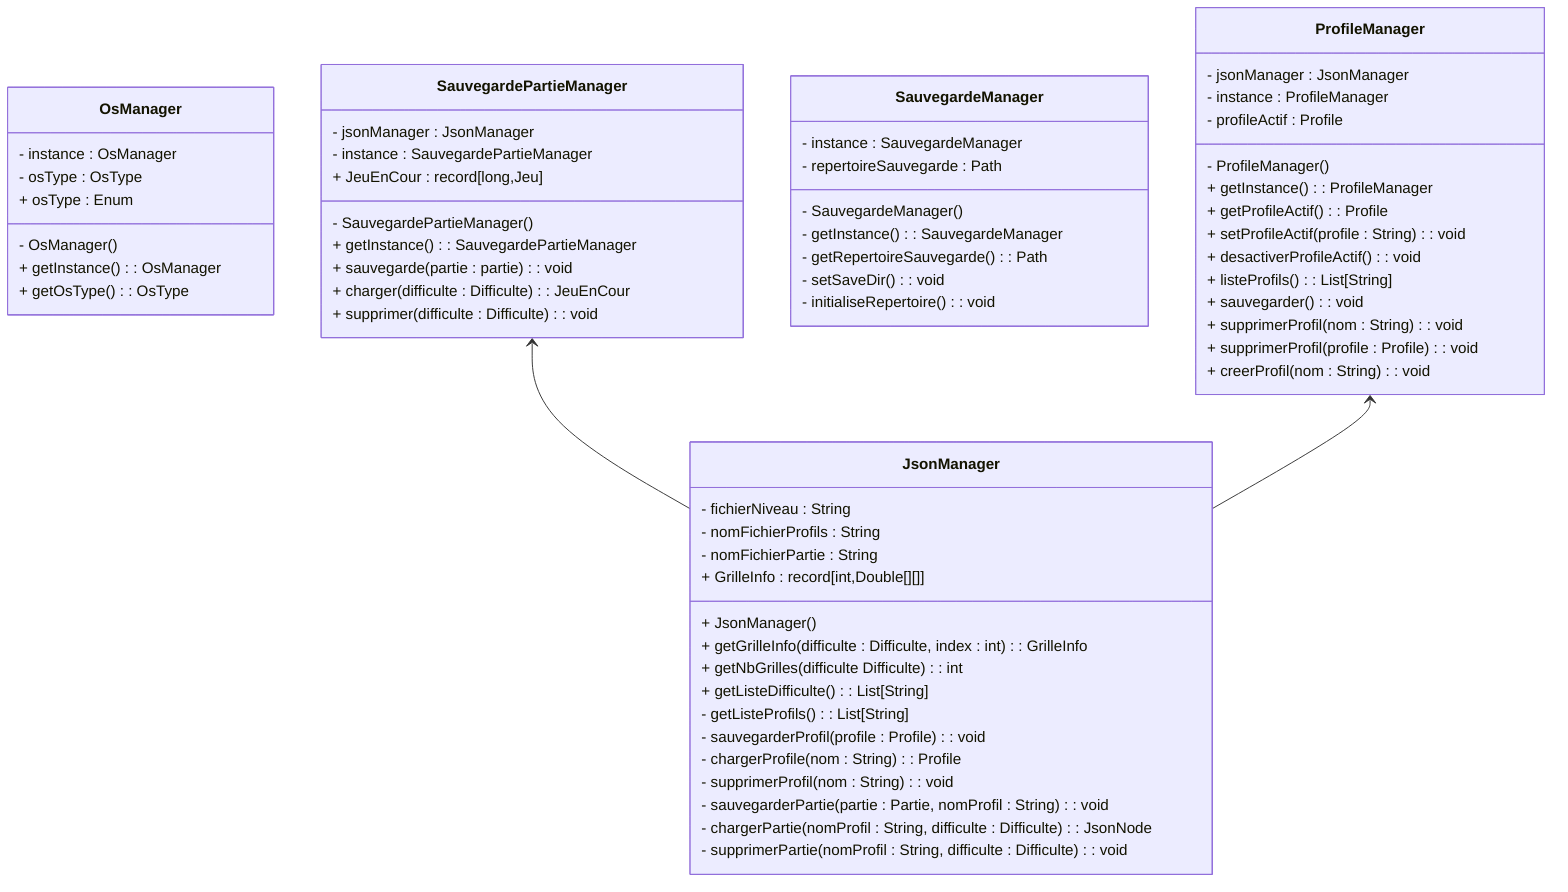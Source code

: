 classDiagram
direction TB
    class JsonManager{
        - fichierNiveau : String
        - nomFichierProfils : String
        - nomFichierPartie : String
        + GrilleInfo : record[int,Double[][]]
        + JsonManager()
        + getGrilleInfo(difficulte : Difficulte, index : int) : GrilleInfo
        + getNbGrilles(difficulte Difficulte) : int
        + getListeDifficulte() : List[String]
        - getListeProfils() : List[String]
        - sauvegarderProfil(profile : Profile) : void
        - chargerProfile(nom : String) : Profile
        - supprimerProfil(nom : String) : void
        - sauvegarderPartie(partie : Partie, nomProfil : String) : void
        - chargerPartie(nomProfil : String, difficulte : Difficulte) : JsonNode
        - supprimerPartie(nomProfil : String, difficulte : Difficulte) : void
    }

    class OsManager{
        - instance : OsManager
        - osType : OsType
        + osType : Enum
        - OsManager()
        + getInstance() : OsManager
        + getOsType() : OsType
    }

    class ProfileManager{
        - jsonManager : JsonManager
        - instance : ProfileManager
        - profileActif : Profile
        - ProfileManager()
        + getInstance() : ProfileManager
        + getProfileActif() : Profile
        + setProfileActif(profile : String) : void
        + desactiverProfileActif() : void
        + listeProfils() : List[String]
        + sauvegarder() : void
        + supprimerProfil(nom : String) : void
        + supprimerProfil(profile : Profile) : void
        + creerProfil(nom : String) : void
    }

    class SauvegardeManager{
        - instance : SauvegardeManager
        - repertoireSauvegarde : Path
        - SauvegardeManager()
        - getInstance() : SauvegardeManager
        - getRepertoireSauvegarde() : Path
        - setSaveDir() : void
        - initialiseRepertoire() : void
    }

    class SauvegardePartieManager{
        - jsonManager : JsonManager
        - instance : SauvegardePartieManager
        + JeuEnCour : record[long,Jeu]
        - SauvegardePartieManager()
        + getInstance() : SauvegardePartieManager
        + sauvegarde(partie : partie) : void
        + charger(difficulte : Difficulte) : JeuEnCour
        + supprimer(difficulte : Difficulte) : void
    }

    SauvegardePartieManager <-- JsonManager
    ProfileManager <-- JsonManager